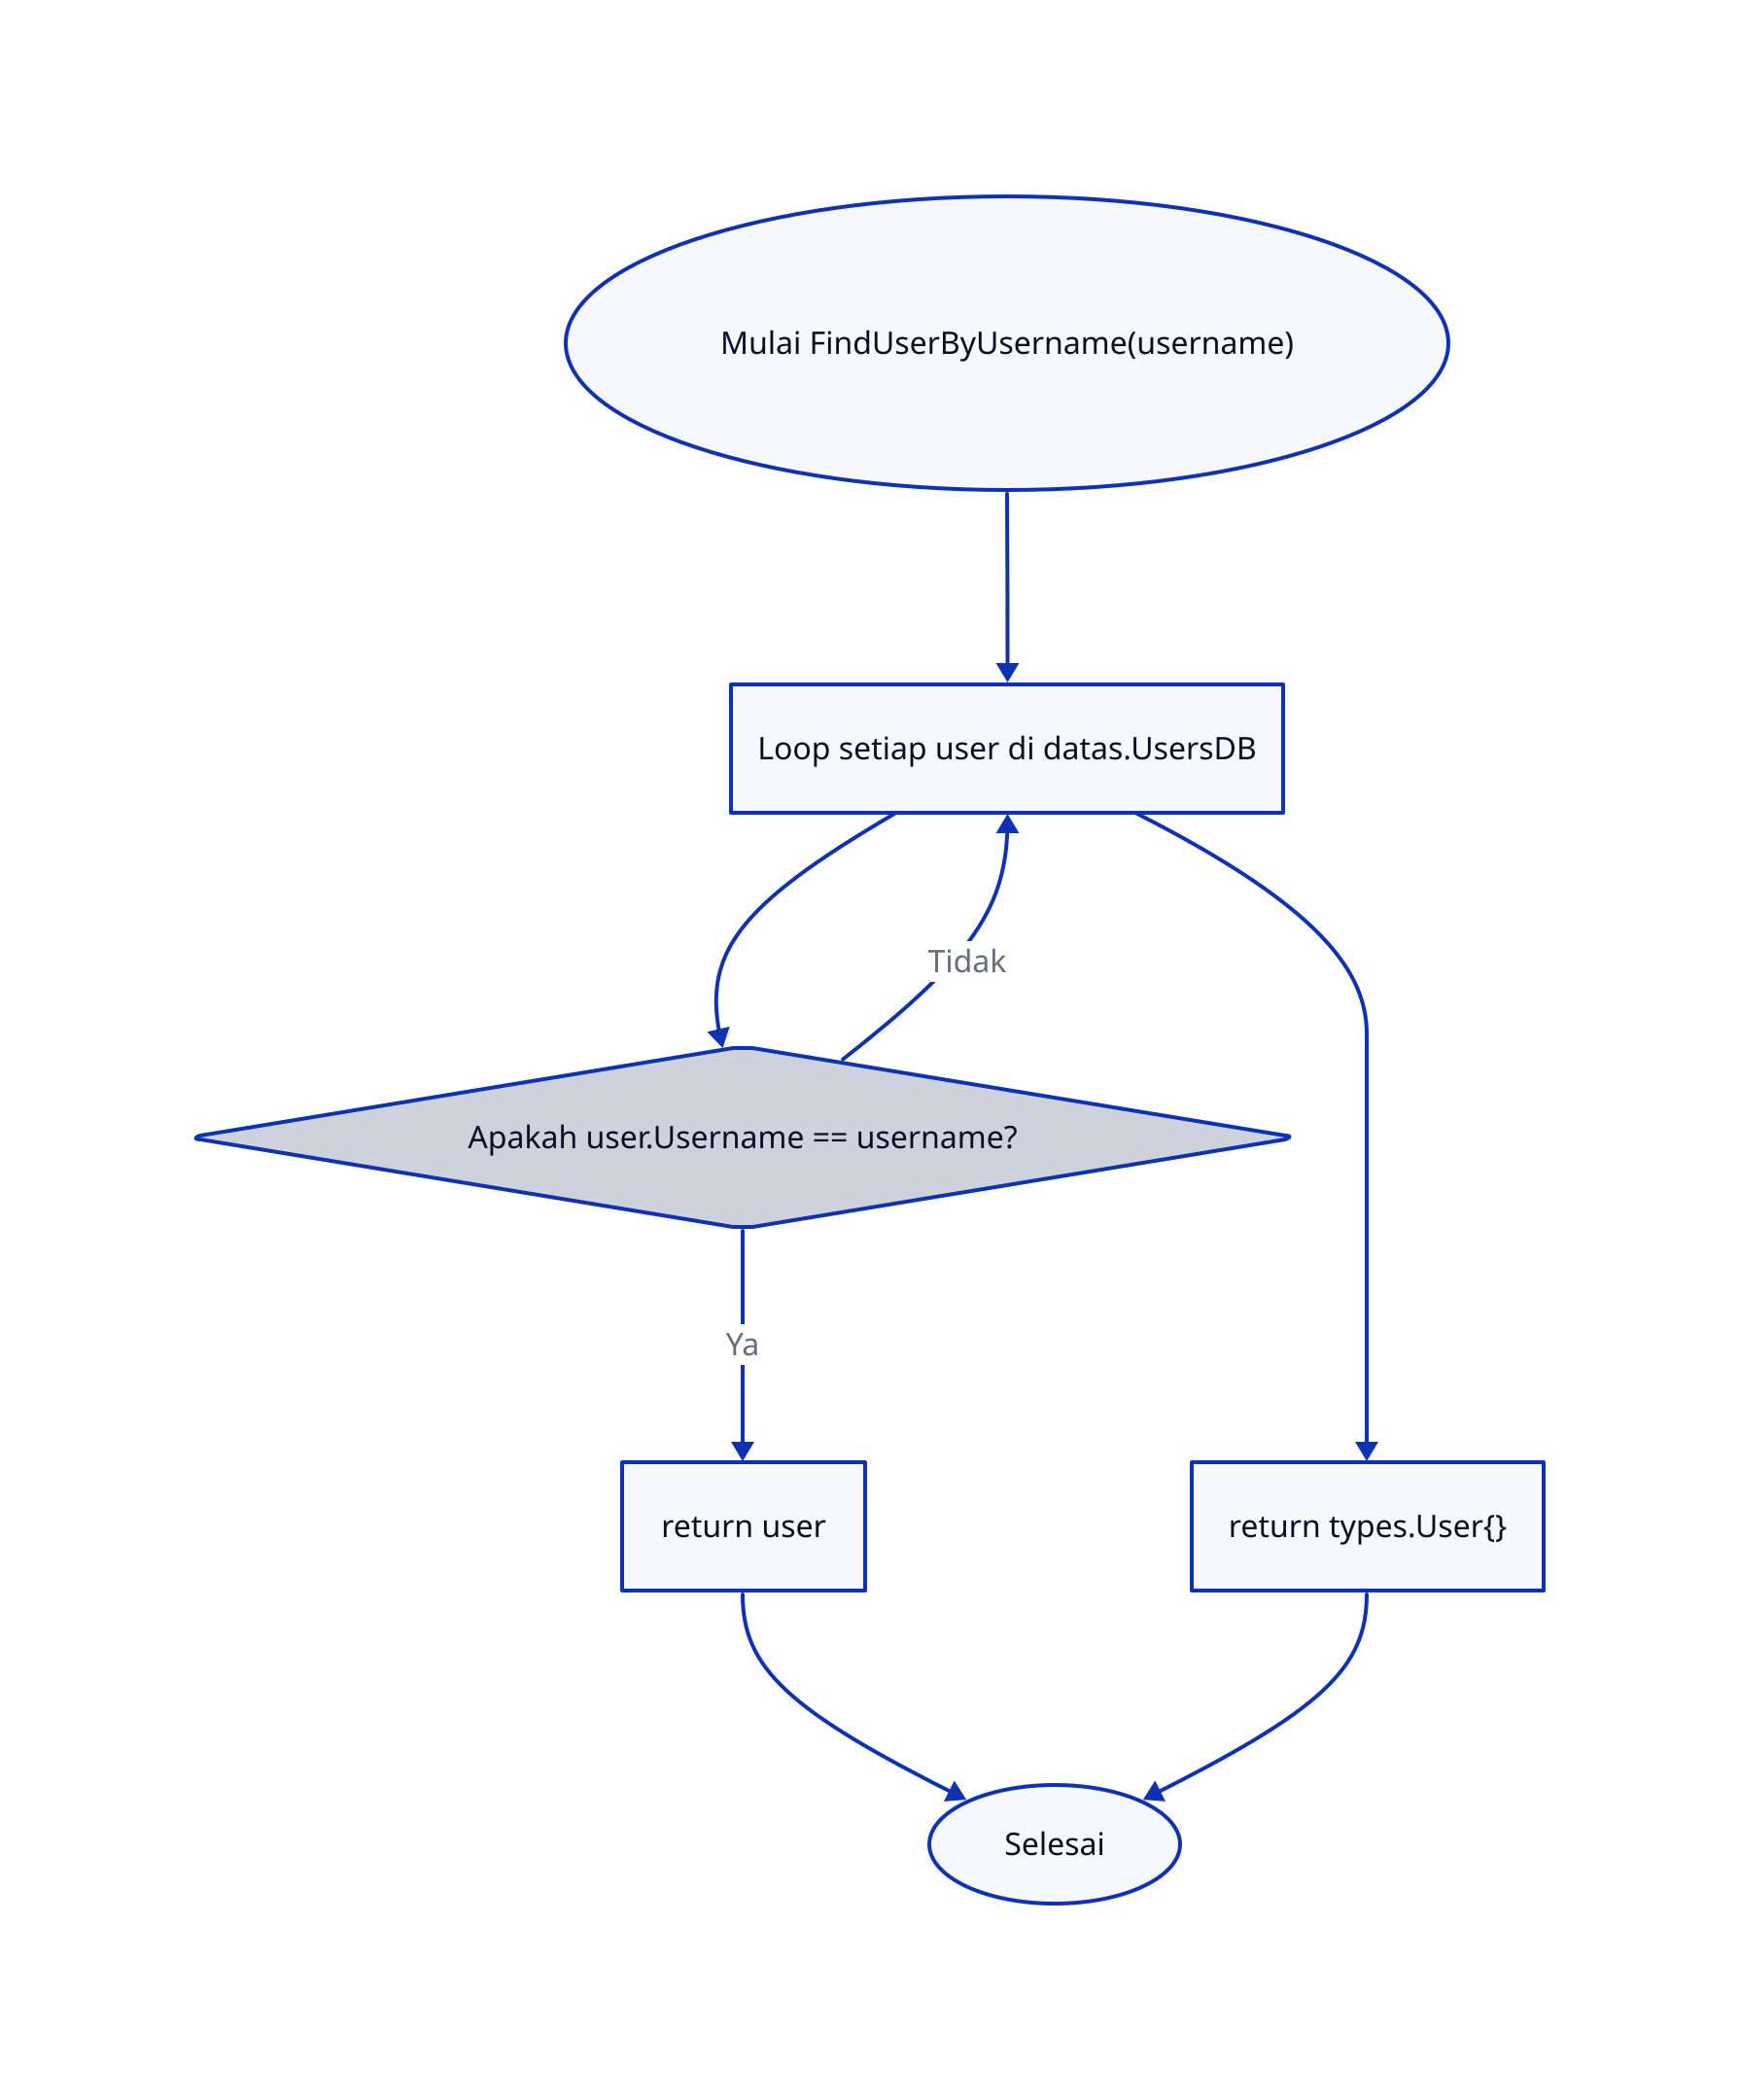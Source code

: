 direction: down

start: "Mulai FindUserByUsername(username)" {
  shape: oval
}

loop: "Loop setiap user di datas.UsersDB" {
  shape: rectangle
}

cekUsername: "Apakah user.Username == username?" {
  shape: diamond
}

returnUser: "return user" {
  shape: rectangle
}

returnEmpty: "return types.User{}" {
  shape: rectangle
}

end: "Selesai" {
  shape: oval
}

start -> loop -> cekUsername
cekUsername -> returnUser: Ya
returnUser -> end
cekUsername -> loop: Tidak
loop -> returnEmpty
returnEmpty -> end
